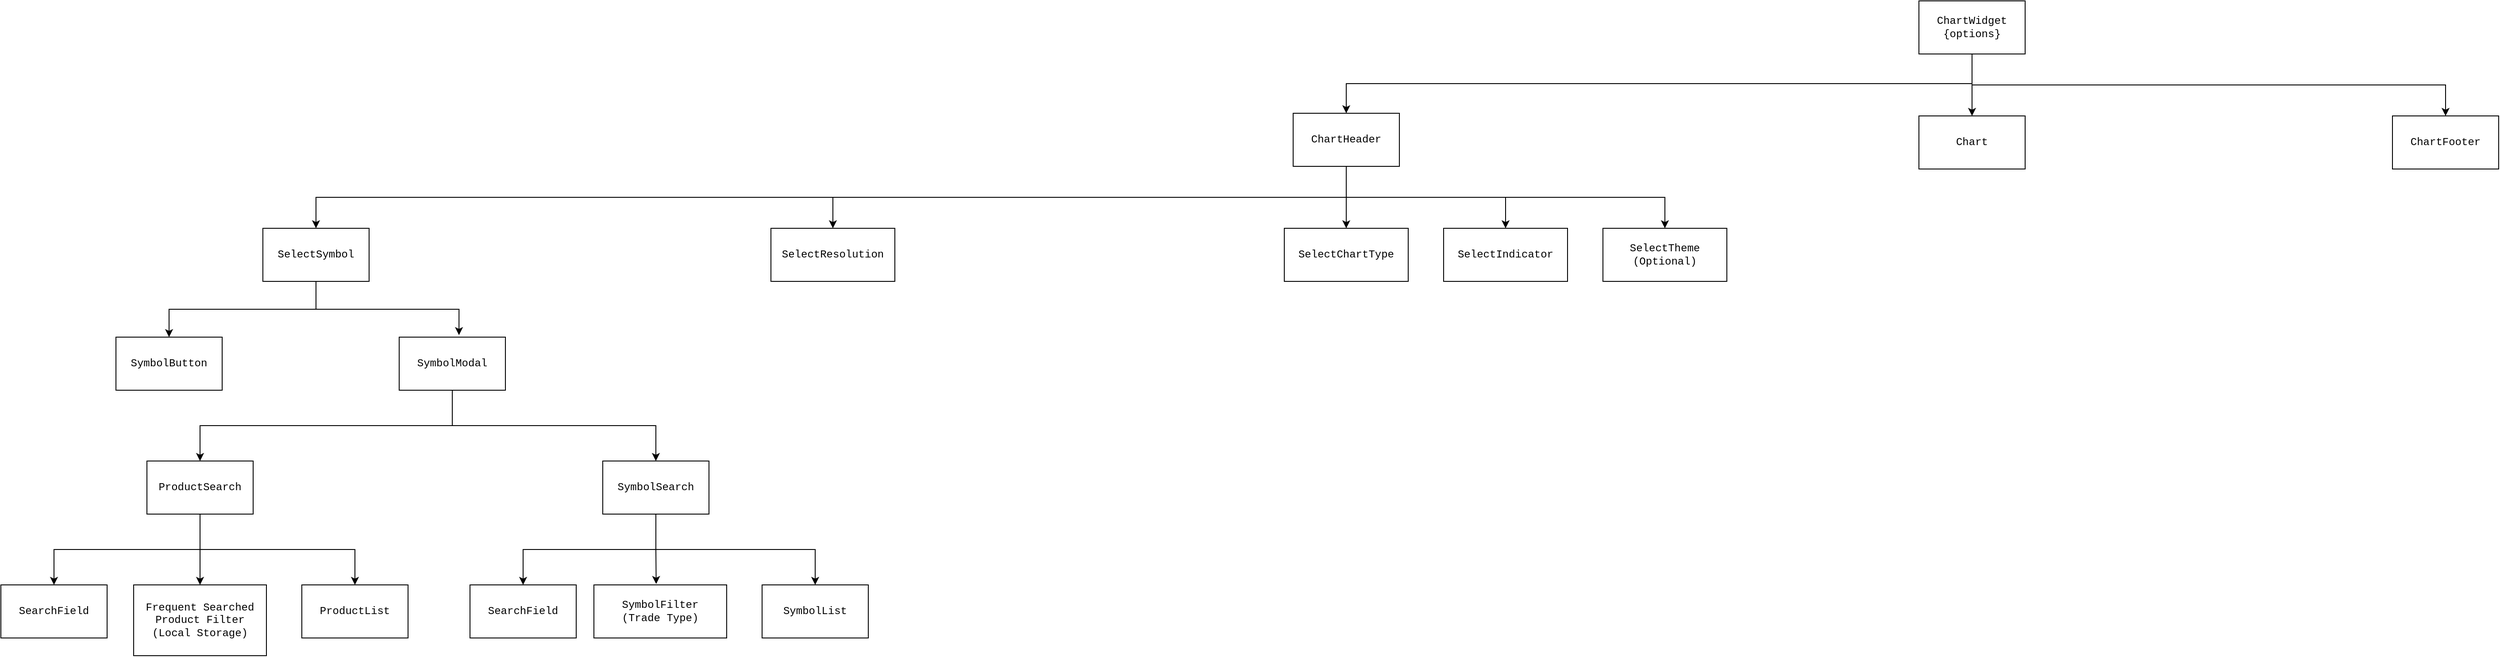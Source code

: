 <mxfile version="21.3.7" type="google">
  <diagram name="Page-1" id="3nX04bP_O8Oa82Yd2quN">
    <mxGraphModel grid="1" page="1" gridSize="10" guides="1" tooltips="1" connect="1" arrows="1" fold="1" pageScale="1" pageWidth="2339" pageHeight="3300" math="0" shadow="0">
      <root>
        <mxCell id="0" />
        <mxCell id="1" parent="0" />
        <mxCell id="1Jjs2BQdxNUotDMNmrIW-7" style="edgeStyle=orthogonalEdgeStyle;rounded=0;orthogonalLoop=1;jettySize=auto;html=1;exitX=0.5;exitY=1;exitDx=0;exitDy=0;entryX=0.5;entryY=0;entryDx=0;entryDy=0;" edge="1" parent="1" source="1Jjs2BQdxNUotDMNmrIW-1" target="1Jjs2BQdxNUotDMNmrIW-4">
          <mxGeometry relative="1" as="geometry" />
        </mxCell>
        <mxCell id="1Jjs2BQdxNUotDMNmrIW-8" style="edgeStyle=orthogonalEdgeStyle;rounded=0;orthogonalLoop=1;jettySize=auto;html=1;exitX=0.5;exitY=1;exitDx=0;exitDy=0;" edge="1" parent="1" source="1Jjs2BQdxNUotDMNmrIW-1" target="1Jjs2BQdxNUotDMNmrIW-5">
          <mxGeometry relative="1" as="geometry" />
        </mxCell>
        <mxCell id="1Jjs2BQdxNUotDMNmrIW-9" style="edgeStyle=orthogonalEdgeStyle;rounded=0;orthogonalLoop=1;jettySize=auto;html=1;exitX=0.5;exitY=1;exitDx=0;exitDy=0;" edge="1" parent="1" source="1Jjs2BQdxNUotDMNmrIW-1" target="1Jjs2BQdxNUotDMNmrIW-6">
          <mxGeometry relative="1" as="geometry" />
        </mxCell>
        <mxCell id="1Jjs2BQdxNUotDMNmrIW-1" value="&lt;font&gt;ChartWidget&lt;br&gt;{options}&lt;br&gt;&lt;/font&gt;" style="rounded=0;whiteSpace=wrap;html=1;fontFamily=Courier New;" vertex="1" parent="1">
          <mxGeometry x="-63" y="40" width="120" height="60" as="geometry" />
        </mxCell>
        <mxCell id="1Jjs2BQdxNUotDMNmrIW-13" style="edgeStyle=orthogonalEdgeStyle;rounded=0;orthogonalLoop=1;jettySize=auto;html=1;exitX=0.5;exitY=1;exitDx=0;exitDy=0;entryX=0.5;entryY=0;entryDx=0;entryDy=0;" edge="1" parent="1" source="1Jjs2BQdxNUotDMNmrIW-4" target="1Jjs2BQdxNUotDMNmrIW-10">
          <mxGeometry relative="1" as="geometry" />
        </mxCell>
        <mxCell id="1Jjs2BQdxNUotDMNmrIW-14" style="edgeStyle=orthogonalEdgeStyle;rounded=0;orthogonalLoop=1;jettySize=auto;html=1;exitX=0.5;exitY=1;exitDx=0;exitDy=0;" edge="1" parent="1" source="1Jjs2BQdxNUotDMNmrIW-4" target="1Jjs2BQdxNUotDMNmrIW-11">
          <mxGeometry relative="1" as="geometry" />
        </mxCell>
        <mxCell id="1Jjs2BQdxNUotDMNmrIW-15" style="edgeStyle=orthogonalEdgeStyle;rounded=0;orthogonalLoop=1;jettySize=auto;html=1;exitX=0.5;exitY=1;exitDx=0;exitDy=0;entryX=0.5;entryY=0;entryDx=0;entryDy=0;" edge="1" parent="1" source="1Jjs2BQdxNUotDMNmrIW-4" target="1Jjs2BQdxNUotDMNmrIW-12">
          <mxGeometry relative="1" as="geometry" />
        </mxCell>
        <mxCell id="1Jjs2BQdxNUotDMNmrIW-17" style="edgeStyle=orthogonalEdgeStyle;rounded=0;orthogonalLoop=1;jettySize=auto;html=1;exitX=0.5;exitY=1;exitDx=0;exitDy=0;entryX=0.5;entryY=0;entryDx=0;entryDy=0;" edge="1" parent="1" source="1Jjs2BQdxNUotDMNmrIW-4" target="1Jjs2BQdxNUotDMNmrIW-16">
          <mxGeometry relative="1" as="geometry" />
        </mxCell>
        <mxCell id="1Jjs2BQdxNUotDMNmrIW-19" style="edgeStyle=orthogonalEdgeStyle;rounded=0;orthogonalLoop=1;jettySize=auto;html=1;exitX=0.5;exitY=1;exitDx=0;exitDy=0;entryX=0.5;entryY=0;entryDx=0;entryDy=0;" edge="1" parent="1" source="1Jjs2BQdxNUotDMNmrIW-4" target="1Jjs2BQdxNUotDMNmrIW-18">
          <mxGeometry relative="1" as="geometry" />
        </mxCell>
        <mxCell id="1Jjs2BQdxNUotDMNmrIW-4" value="ChartHeader" style="rounded=0;whiteSpace=wrap;html=1;fontFamily=Courier New;" vertex="1" parent="1">
          <mxGeometry x="-770" y="167" width="120" height="60" as="geometry" />
        </mxCell>
        <mxCell id="1Jjs2BQdxNUotDMNmrIW-5" value="Chart" style="rounded=0;whiteSpace=wrap;html=1;fontFamily=Courier New;" vertex="1" parent="1">
          <mxGeometry x="-63" y="170" width="120" height="60" as="geometry" />
        </mxCell>
        <mxCell id="1Jjs2BQdxNUotDMNmrIW-6" value="ChartFooter" style="rounded=0;whiteSpace=wrap;html=1;fontFamily=Courier New;" vertex="1" parent="1">
          <mxGeometry x="472" y="170" width="120" height="60" as="geometry" />
        </mxCell>
        <mxCell id="rMKCg73dyb5uZ2FyPxLi-3" style="edgeStyle=orthogonalEdgeStyle;rounded=0;orthogonalLoop=1;jettySize=auto;html=1;exitX=0.5;exitY=1;exitDx=0;exitDy=0;" edge="1" parent="1" source="1Jjs2BQdxNUotDMNmrIW-10" target="rMKCg73dyb5uZ2FyPxLi-1">
          <mxGeometry relative="1" as="geometry" />
        </mxCell>
        <mxCell id="rMKCg73dyb5uZ2FyPxLi-4" style="edgeStyle=orthogonalEdgeStyle;rounded=0;orthogonalLoop=1;jettySize=auto;html=1;exitX=0.5;exitY=1;exitDx=0;exitDy=0;entryX=0.563;entryY=-0.038;entryDx=0;entryDy=0;entryPerimeter=0;" edge="1" parent="1" source="1Jjs2BQdxNUotDMNmrIW-10" target="rMKCg73dyb5uZ2FyPxLi-2">
          <mxGeometry relative="1" as="geometry" />
        </mxCell>
        <mxCell id="1Jjs2BQdxNUotDMNmrIW-10" value="SelectSymbol" style="rounded=0;whiteSpace=wrap;html=1;fontFamily=Courier New;" vertex="1" parent="1">
          <mxGeometry x="-1934" y="297" width="120" height="60" as="geometry" />
        </mxCell>
        <mxCell id="1Jjs2BQdxNUotDMNmrIW-11" value="SelectResolution" style="rounded=0;whiteSpace=wrap;html=1;fontFamily=Courier New;" vertex="1" parent="1">
          <mxGeometry x="-1360" y="297" width="140" height="60" as="geometry" />
        </mxCell>
        <mxCell id="1Jjs2BQdxNUotDMNmrIW-12" value="SelectChartType" style="rounded=0;whiteSpace=wrap;html=1;fontFamily=Courier New;" vertex="1" parent="1">
          <mxGeometry x="-780" y="297" width="140" height="60" as="geometry" />
        </mxCell>
        <mxCell id="1Jjs2BQdxNUotDMNmrIW-16" value="SelectIndicator" style="rounded=0;whiteSpace=wrap;html=1;fontFamily=Courier New;" vertex="1" parent="1">
          <mxGeometry x="-600" y="297" width="140" height="60" as="geometry" />
        </mxCell>
        <mxCell id="1Jjs2BQdxNUotDMNmrIW-18" value="SelectTheme&lt;br&gt;(Optional)" style="rounded=0;whiteSpace=wrap;html=1;fontFamily=Courier New;" vertex="1" parent="1">
          <mxGeometry x="-420" y="297" width="140" height="60" as="geometry" />
        </mxCell>
        <mxCell id="rMKCg73dyb5uZ2FyPxLi-1" value="SymbolButton" style="rounded=0;whiteSpace=wrap;html=1;fontFamily=Courier New;" vertex="1" parent="1">
          <mxGeometry x="-2100" y="420" width="120" height="60" as="geometry" />
        </mxCell>
        <mxCell id="rMKCg73dyb5uZ2FyPxLi-7" style="edgeStyle=orthogonalEdgeStyle;rounded=0;orthogonalLoop=1;jettySize=auto;html=1;exitX=0.5;exitY=1;exitDx=0;exitDy=0;" edge="1" parent="1" source="rMKCg73dyb5uZ2FyPxLi-2" target="rMKCg73dyb5uZ2FyPxLi-5">
          <mxGeometry relative="1" as="geometry" />
        </mxCell>
        <mxCell id="rMKCg73dyb5uZ2FyPxLi-8" style="edgeStyle=orthogonalEdgeStyle;rounded=0;orthogonalLoop=1;jettySize=auto;html=1;exitX=0.5;exitY=1;exitDx=0;exitDy=0;" edge="1" parent="1" source="rMKCg73dyb5uZ2FyPxLi-2" target="rMKCg73dyb5uZ2FyPxLi-6">
          <mxGeometry relative="1" as="geometry" />
        </mxCell>
        <mxCell id="rMKCg73dyb5uZ2FyPxLi-2" value="SymbolModal" style="rounded=0;whiteSpace=wrap;html=1;fontFamily=Courier New;" vertex="1" parent="1">
          <mxGeometry x="-1780" y="420" width="120" height="60" as="geometry" />
        </mxCell>
        <mxCell id="rMKCg73dyb5uZ2FyPxLi-12" style="edgeStyle=orthogonalEdgeStyle;rounded=0;orthogonalLoop=1;jettySize=auto;html=1;exitX=0.5;exitY=1;exitDx=0;exitDy=0;" edge="1" parent="1" source="rMKCg73dyb5uZ2FyPxLi-5" target="rMKCg73dyb5uZ2FyPxLi-9">
          <mxGeometry relative="1" as="geometry" />
        </mxCell>
        <mxCell id="rMKCg73dyb5uZ2FyPxLi-13" style="edgeStyle=orthogonalEdgeStyle;rounded=0;orthogonalLoop=1;jettySize=auto;html=1;exitX=0.5;exitY=1;exitDx=0;exitDy=0;" edge="1" parent="1" source="rMKCg73dyb5uZ2FyPxLi-5" target="rMKCg73dyb5uZ2FyPxLi-10">
          <mxGeometry relative="1" as="geometry" />
        </mxCell>
        <mxCell id="rMKCg73dyb5uZ2FyPxLi-25" style="edgeStyle=orthogonalEdgeStyle;rounded=0;orthogonalLoop=1;jettySize=auto;html=1;exitX=0.5;exitY=1;exitDx=0;exitDy=0;" edge="1" parent="1" source="rMKCg73dyb5uZ2FyPxLi-5" target="rMKCg73dyb5uZ2FyPxLi-11">
          <mxGeometry relative="1" as="geometry" />
        </mxCell>
        <mxCell id="rMKCg73dyb5uZ2FyPxLi-5" value="ProductSearch" style="rounded=0;whiteSpace=wrap;html=1;fontFamily=Courier New;" vertex="1" parent="1">
          <mxGeometry x="-2065" y="560" width="120" height="60" as="geometry" />
        </mxCell>
        <mxCell id="rMKCg73dyb5uZ2FyPxLi-18" style="edgeStyle=orthogonalEdgeStyle;rounded=0;orthogonalLoop=1;jettySize=auto;html=1;exitX=0.5;exitY=1;exitDx=0;exitDy=0;" edge="1" parent="1" source="rMKCg73dyb5uZ2FyPxLi-6" target="rMKCg73dyb5uZ2FyPxLi-15">
          <mxGeometry relative="1" as="geometry" />
        </mxCell>
        <mxCell id="rMKCg73dyb5uZ2FyPxLi-23" style="edgeStyle=orthogonalEdgeStyle;rounded=0;orthogonalLoop=1;jettySize=auto;html=1;exitX=0.5;exitY=1;exitDx=0;exitDy=0;" edge="1" parent="1" source="rMKCg73dyb5uZ2FyPxLi-6" target="rMKCg73dyb5uZ2FyPxLi-17">
          <mxGeometry relative="1" as="geometry" />
        </mxCell>
        <mxCell id="rMKCg73dyb5uZ2FyPxLi-26" style="edgeStyle=orthogonalEdgeStyle;rounded=0;orthogonalLoop=1;jettySize=auto;html=1;exitX=0.5;exitY=1;exitDx=0;exitDy=0;entryX=0.469;entryY=-0.017;entryDx=0;entryDy=0;entryPerimeter=0;" edge="1" parent="1" source="rMKCg73dyb5uZ2FyPxLi-6" target="rMKCg73dyb5uZ2FyPxLi-16">
          <mxGeometry relative="1" as="geometry" />
        </mxCell>
        <mxCell id="rMKCg73dyb5uZ2FyPxLi-6" value="SymbolSearch" style="rounded=0;whiteSpace=wrap;html=1;fontFamily=Courier New;" vertex="1" parent="1">
          <mxGeometry x="-1550" y="560" width="120" height="60" as="geometry" />
        </mxCell>
        <mxCell id="rMKCg73dyb5uZ2FyPxLi-9" value="SearchField" style="rounded=0;whiteSpace=wrap;html=1;fontFamily=Courier New;" vertex="1" parent="1">
          <mxGeometry x="-2230" y="700" width="120" height="60" as="geometry" />
        </mxCell>
        <mxCell id="rMKCg73dyb5uZ2FyPxLi-10" value="Frequent Searched Product Filter&lt;br&gt;(Local Storage)" style="rounded=0;whiteSpace=wrap;html=1;fontFamily=Courier New;" vertex="1" parent="1">
          <mxGeometry x="-2080" y="700" width="150" height="80" as="geometry" />
        </mxCell>
        <mxCell id="rMKCg73dyb5uZ2FyPxLi-11" value="ProductList" style="rounded=0;whiteSpace=wrap;html=1;fontFamily=Courier New;" vertex="1" parent="1">
          <mxGeometry x="-1890" y="700" width="120" height="60" as="geometry" />
        </mxCell>
        <mxCell id="rMKCg73dyb5uZ2FyPxLi-15" value="SearchField" style="rounded=0;whiteSpace=wrap;html=1;fontFamily=Courier New;" vertex="1" parent="1">
          <mxGeometry x="-1700" y="700" width="120" height="60" as="geometry" />
        </mxCell>
        <mxCell id="rMKCg73dyb5uZ2FyPxLi-16" value="SymbolFilter&lt;br&gt;(Trade Type)" style="rounded=0;whiteSpace=wrap;html=1;fontFamily=Courier New;" vertex="1" parent="1">
          <mxGeometry x="-1560" y="700" width="150" height="60" as="geometry" />
        </mxCell>
        <mxCell id="rMKCg73dyb5uZ2FyPxLi-17" value="SymbolList" style="rounded=0;whiteSpace=wrap;html=1;fontFamily=Courier New;" vertex="1" parent="1">
          <mxGeometry x="-1370" y="700" width="120" height="60" as="geometry" />
        </mxCell>
      </root>
    </mxGraphModel>
  </diagram>
</mxfile>
